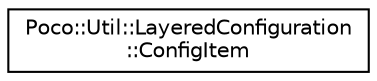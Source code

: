 digraph "Graphical Class Hierarchy"
{
 // LATEX_PDF_SIZE
  edge [fontname="Helvetica",fontsize="10",labelfontname="Helvetica",labelfontsize="10"];
  node [fontname="Helvetica",fontsize="10",shape=record];
  rankdir="LR";
  Node0 [label="Poco::Util::LayeredConfiguration\l::ConfigItem",height=0.2,width=0.4,color="black", fillcolor="white", style="filled",URL="$structPoco_1_1Util_1_1LayeredConfiguration_1_1ConfigItem.html",tooltip=" "];
}

